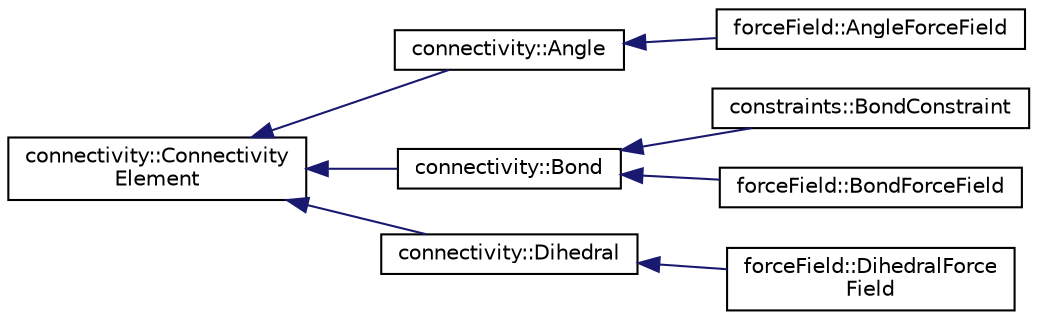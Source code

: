digraph "Graphical Class Hierarchy"
{
 // LATEX_PDF_SIZE
  edge [fontname="Helvetica",fontsize="10",labelfontname="Helvetica",labelfontsize="10"];
  node [fontname="Helvetica",fontsize="10",shape=record];
  rankdir="LR";
  Node0 [label="connectivity::Connectivity\lElement",height=0.2,width=0.4,color="black", fillcolor="white", style="filled",URL="$classconnectivity_1_1ConnectivityElement.html",tooltip="Represents a connectivity element between n atoms."];
  Node0 -> Node1 [dir="back",color="midnightblue",fontsize="10",style="solid",fontname="Helvetica"];
  Node1 [label="connectivity::Angle",height=0.2,width=0.4,color="black", fillcolor="white", style="filled",URL="$classconnectivity_1_1Angle.html",tooltip="Represents an angle between three atoms."];
  Node1 -> Node2 [dir="back",color="midnightblue",fontsize="10",style="solid",fontname="Helvetica"];
  Node2 [label="forceField::AngleForceField",height=0.2,width=0.4,color="black", fillcolor="white", style="filled",URL="$classforceField_1_1AngleForceField.html",tooltip=" "];
  Node0 -> Node3 [dir="back",color="midnightblue",fontsize="10",style="solid",fontname="Helvetica"];
  Node3 [label="connectivity::Bond",height=0.2,width=0.4,color="black", fillcolor="white", style="filled",URL="$classconnectivity_1_1Bond.html",tooltip="Represents a bond between two atoms."];
  Node3 -> Node4 [dir="back",color="midnightblue",fontsize="10",style="solid",fontname="Helvetica"];
  Node4 [label="constraints::BondConstraint",height=0.2,width=0.4,color="black", fillcolor="white", style="filled",URL="$classconstraints_1_1BondConstraint.html",tooltip="constraint object for single bond length"];
  Node3 -> Node5 [dir="back",color="midnightblue",fontsize="10",style="solid",fontname="Helvetica"];
  Node5 [label="forceField::BondForceField",height=0.2,width=0.4,color="black", fillcolor="white", style="filled",URL="$classforceField_1_1BondForceField.html",tooltip="force field object for single angle"];
  Node0 -> Node6 [dir="back",color="midnightblue",fontsize="10",style="solid",fontname="Helvetica"];
  Node6 [label="connectivity::Dihedral",height=0.2,width=0.4,color="black", fillcolor="white", style="filled",URL="$classconnectivity_1_1Dihedral.html",tooltip="dihedral object containing all dihedral information"];
  Node6 -> Node7 [dir="back",color="midnightblue",fontsize="10",style="solid",fontname="Helvetica"];
  Node7 [label="forceField::DihedralForce\lField",height=0.2,width=0.4,color="black", fillcolor="white", style="filled",URL="$classforceField_1_1DihedralForceField.html",tooltip="Represents a dihedral between four atoms."];
}
